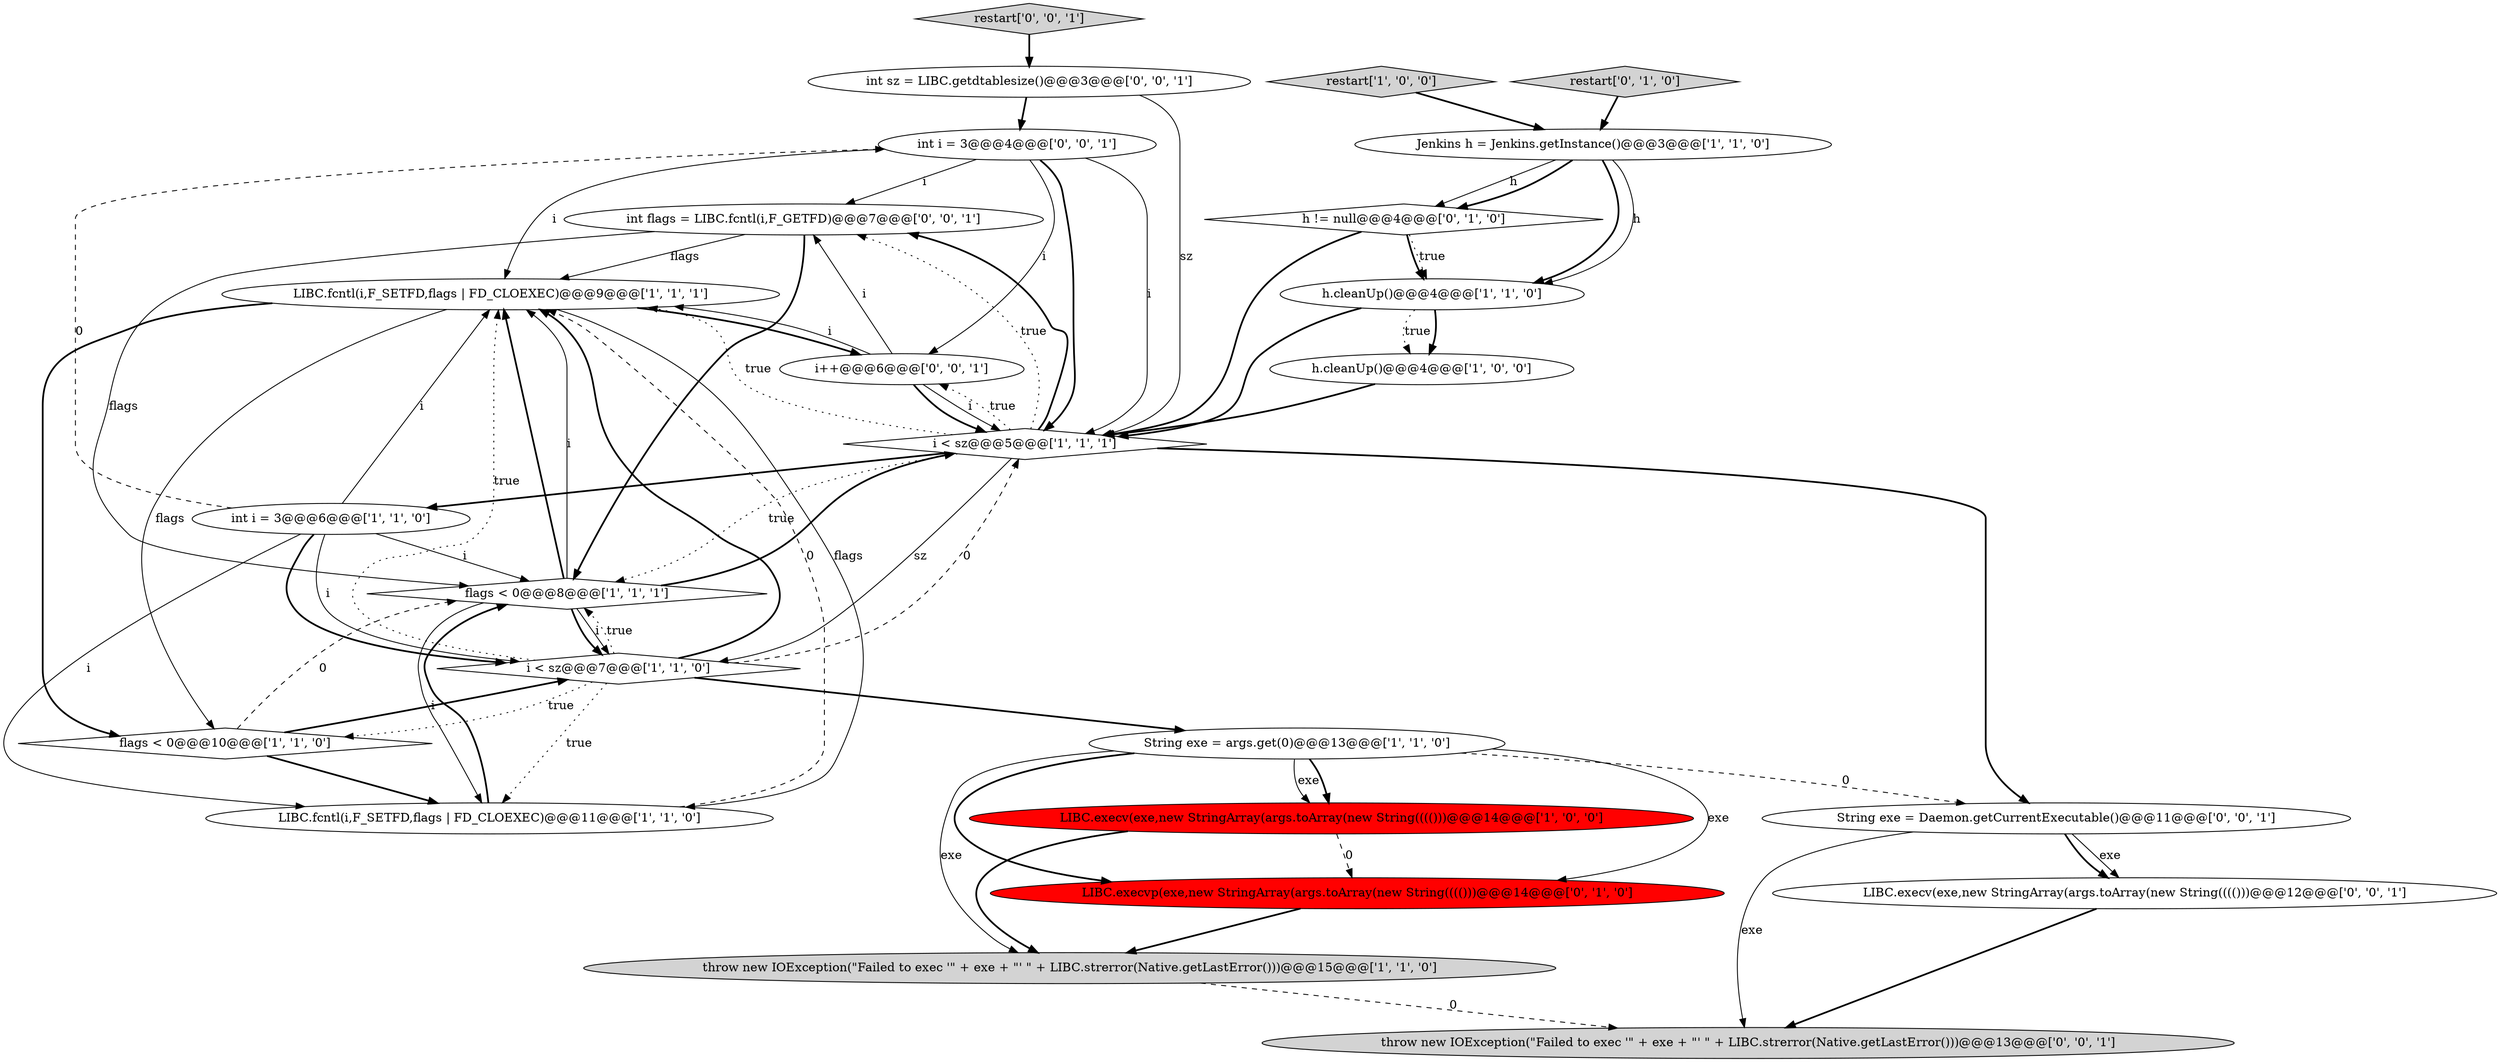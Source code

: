 digraph {
18 [style = filled, label = "int i = 3@@@4@@@['0', '0', '1']", fillcolor = white, shape = ellipse image = "AAA0AAABBB3BBB"];
3 [style = filled, label = "throw new IOException(\"Failed to exec '\" + exe + \"' \" + LIBC.strerror(Native.getLastError()))@@@15@@@['1', '1', '0']", fillcolor = lightgray, shape = ellipse image = "AAA0AAABBB1BBB"];
4 [style = filled, label = "Jenkins h = Jenkins.getInstance()@@@3@@@['1', '1', '0']", fillcolor = white, shape = ellipse image = "AAA0AAABBB1BBB"];
22 [style = filled, label = "int flags = LIBC.fcntl(i,F_GETFD)@@@7@@@['0', '0', '1']", fillcolor = white, shape = ellipse image = "AAA0AAABBB3BBB"];
23 [style = filled, label = "String exe = Daemon.getCurrentExecutable()@@@11@@@['0', '0', '1']", fillcolor = white, shape = ellipse image = "AAA0AAABBB3BBB"];
6 [style = filled, label = "LIBC.fcntl(i,F_SETFD,flags | FD_CLOEXEC)@@@9@@@['1', '1', '1']", fillcolor = white, shape = ellipse image = "AAA0AAABBB1BBB"];
20 [style = filled, label = "i++@@@6@@@['0', '0', '1']", fillcolor = white, shape = ellipse image = "AAA0AAABBB3BBB"];
10 [style = filled, label = "i < sz@@@7@@@['1', '1', '0']", fillcolor = white, shape = diamond image = "AAA0AAABBB1BBB"];
0 [style = filled, label = "i < sz@@@5@@@['1', '1', '1']", fillcolor = white, shape = diamond image = "AAA0AAABBB1BBB"];
19 [style = filled, label = "LIBC.execv(exe,new StringArray(args.toArray(new String(((()))@@@12@@@['0', '0', '1']", fillcolor = white, shape = ellipse image = "AAA0AAABBB3BBB"];
8 [style = filled, label = "h.cleanUp()@@@4@@@['1', '0', '0']", fillcolor = white, shape = ellipse image = "AAA0AAABBB1BBB"];
17 [style = filled, label = "throw new IOException(\"Failed to exec '\" + exe + \"' \" + LIBC.strerror(Native.getLastError()))@@@13@@@['0', '0', '1']", fillcolor = lightgray, shape = ellipse image = "AAA0AAABBB3BBB"];
5 [style = filled, label = "int i = 3@@@6@@@['1', '1', '0']", fillcolor = white, shape = ellipse image = "AAA0AAABBB1BBB"];
24 [style = filled, label = "restart['0', '0', '1']", fillcolor = lightgray, shape = diamond image = "AAA0AAABBB3BBB"];
11 [style = filled, label = "LIBC.fcntl(i,F_SETFD,flags | FD_CLOEXEC)@@@11@@@['1', '1', '0']", fillcolor = white, shape = ellipse image = "AAA0AAABBB1BBB"];
13 [style = filled, label = "String exe = args.get(0)@@@13@@@['1', '1', '0']", fillcolor = white, shape = ellipse image = "AAA0AAABBB1BBB"];
9 [style = filled, label = "h.cleanUp()@@@4@@@['1', '1', '0']", fillcolor = white, shape = ellipse image = "AAA0AAABBB1BBB"];
14 [style = filled, label = "restart['0', '1', '0']", fillcolor = lightgray, shape = diamond image = "AAA0AAABBB2BBB"];
16 [style = filled, label = "h != null@@@4@@@['0', '1', '0']", fillcolor = white, shape = diamond image = "AAA0AAABBB2BBB"];
12 [style = filled, label = "LIBC.execv(exe,new StringArray(args.toArray(new String(((()))@@@14@@@['1', '0', '0']", fillcolor = red, shape = ellipse image = "AAA1AAABBB1BBB"];
1 [style = filled, label = "flags < 0@@@10@@@['1', '1', '0']", fillcolor = white, shape = diamond image = "AAA0AAABBB1BBB"];
2 [style = filled, label = "flags < 0@@@8@@@['1', '1', '1']", fillcolor = white, shape = diamond image = "AAA0AAABBB1BBB"];
15 [style = filled, label = "LIBC.execvp(exe,new StringArray(args.toArray(new String(((()))@@@14@@@['0', '1', '0']", fillcolor = red, shape = ellipse image = "AAA1AAABBB2BBB"];
21 [style = filled, label = "int sz = LIBC.getdtablesize()@@@3@@@['0', '0', '1']", fillcolor = white, shape = ellipse image = "AAA0AAABBB3BBB"];
7 [style = filled, label = "restart['1', '0', '0']", fillcolor = lightgray, shape = diamond image = "AAA0AAABBB1BBB"];
4->9 [style = bold, label=""];
5->10 [style = bold, label=""];
16->0 [style = bold, label=""];
10->6 [style = dotted, label="true"];
16->9 [style = dotted, label="true"];
3->17 [style = dashed, label="0"];
22->2 [style = bold, label=""];
9->0 [style = bold, label=""];
2->6 [style = solid, label="i"];
22->2 [style = solid, label="flags"];
2->6 [style = bold, label=""];
5->2 [style = solid, label="i"];
20->22 [style = solid, label="i"];
18->0 [style = solid, label="i"];
20->0 [style = bold, label=""];
13->12 [style = solid, label="exe"];
0->20 [style = dotted, label="true"];
23->19 [style = solid, label="exe"];
18->20 [style = solid, label="i"];
5->11 [style = solid, label="i"];
7->4 [style = bold, label=""];
19->17 [style = bold, label=""];
2->10 [style = solid, label="i"];
13->15 [style = solid, label="exe"];
5->18 [style = dashed, label="0"];
9->8 [style = bold, label=""];
2->10 [style = bold, label=""];
15->3 [style = bold, label=""];
0->6 [style = dotted, label="true"];
10->6 [style = bold, label=""];
13->3 [style = solid, label="exe"];
11->2 [style = bold, label=""];
21->18 [style = bold, label=""];
4->16 [style = solid, label="h"];
13->23 [style = dashed, label="0"];
1->11 [style = bold, label=""];
0->22 [style = dotted, label="true"];
4->9 [style = solid, label="h"];
9->8 [style = dotted, label="true"];
8->0 [style = bold, label=""];
6->20 [style = bold, label=""];
6->1 [style = bold, label=""];
21->0 [style = solid, label="sz"];
2->0 [style = bold, label=""];
2->11 [style = solid, label="i"];
23->17 [style = solid, label="exe"];
13->12 [style = bold, label=""];
0->23 [style = bold, label=""];
10->0 [style = dashed, label="0"];
10->13 [style = bold, label=""];
24->21 [style = bold, label=""];
10->2 [style = dotted, label="true"];
10->11 [style = dotted, label="true"];
0->22 [style = bold, label=""];
23->19 [style = bold, label=""];
20->0 [style = solid, label="i"];
18->22 [style = solid, label="i"];
12->15 [style = dashed, label="0"];
22->6 [style = solid, label="flags"];
12->3 [style = bold, label=""];
13->15 [style = bold, label=""];
0->10 [style = solid, label="sz"];
10->1 [style = dotted, label="true"];
0->2 [style = dotted, label="true"];
1->2 [style = dashed, label="0"];
11->6 [style = dashed, label="0"];
6->1 [style = solid, label="flags"];
5->10 [style = solid, label="i"];
1->10 [style = bold, label=""];
5->6 [style = solid, label="i"];
6->11 [style = solid, label="flags"];
18->0 [style = bold, label=""];
16->9 [style = bold, label=""];
18->6 [style = solid, label="i"];
4->16 [style = bold, label=""];
20->6 [style = solid, label="i"];
0->5 [style = bold, label=""];
14->4 [style = bold, label=""];
}
